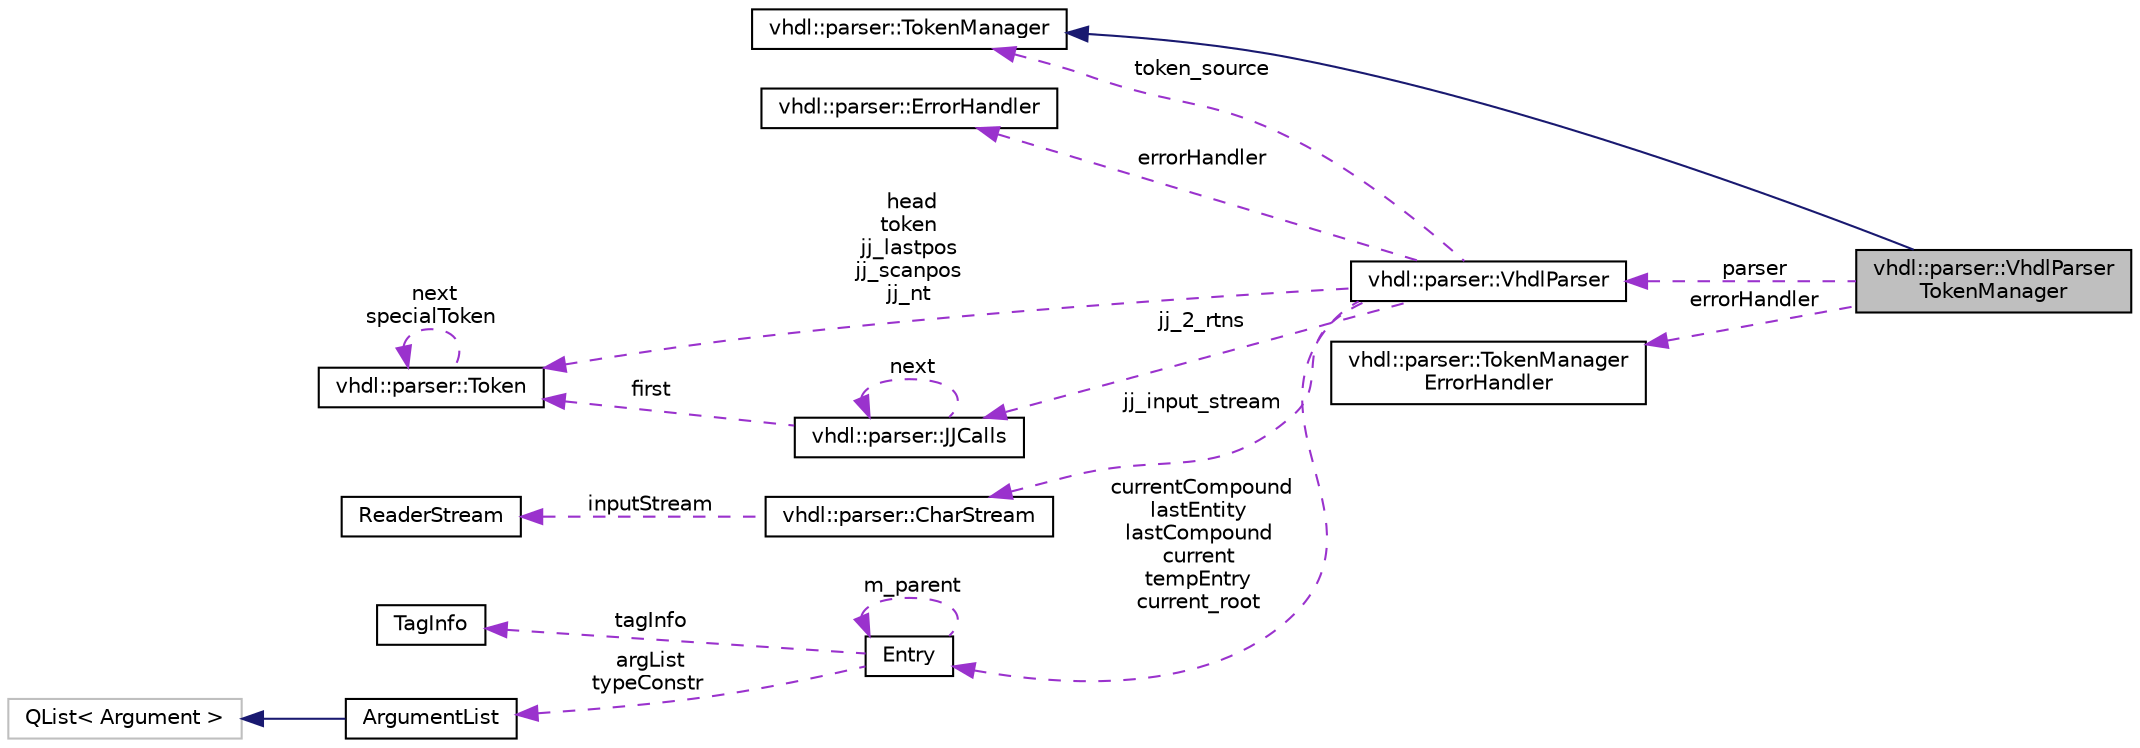 digraph "vhdl::parser::VhdlParserTokenManager"
{
 // INTERACTIVE_SVG=YES
  edge [fontname="Helvetica",fontsize="10",labelfontname="Helvetica",labelfontsize="10"];
  node [fontname="Helvetica",fontsize="10",shape=record];
  rankdir="LR";
  Node2 [label="vhdl::parser::VhdlParser\lTokenManager",height=0.2,width=0.4,color="black", fillcolor="grey75", style="filled", fontcolor="black"];
  Node3 -> Node2 [dir="back",color="midnightblue",fontsize="10",style="solid",fontname="Helvetica"];
  Node3 [label="vhdl::parser::TokenManager",height=0.2,width=0.4,color="black", fillcolor="white", style="filled",URL="$d3/d2c/classvhdl_1_1parser_1_1_token_manager.html",tooltip="An implementation for this interface is generated by JavaCCParser. "];
  Node4 -> Node2 [dir="back",color="darkorchid3",fontsize="10",style="dashed",label=" errorHandler" ,fontname="Helvetica"];
  Node4 [label="vhdl::parser::TokenManager\lErrorHandler",height=0.2,width=0.4,color="black", fillcolor="white", style="filled",URL="$d9/d04/classvhdl_1_1parser_1_1_token_manager_error_handler.html"];
  Node5 -> Node2 [dir="back",color="darkorchid3",fontsize="10",style="dashed",label=" parser" ,fontname="Helvetica"];
  Node5 [label="vhdl::parser::VhdlParser",height=0.2,width=0.4,color="black", fillcolor="white", style="filled",URL="$de/d32/classvhdl_1_1parser_1_1_vhdl_parser.html"];
  Node6 -> Node5 [dir="back",color="darkorchid3",fontsize="10",style="dashed",label=" errorHandler" ,fontname="Helvetica"];
  Node6 [label="vhdl::parser::ErrorHandler",height=0.2,width=0.4,color="black", fillcolor="white", style="filled",URL="$df/d0f/classvhdl_1_1parser_1_1_error_handler.html"];
  Node3 -> Node5 [dir="back",color="darkorchid3",fontsize="10",style="dashed",label=" token_source" ,fontname="Helvetica"];
  Node7 -> Node5 [dir="back",color="darkorchid3",fontsize="10",style="dashed",label=" jj_2_rtns" ,fontname="Helvetica"];
  Node7 [label="vhdl::parser::JJCalls",height=0.2,width=0.4,color="black", fillcolor="white", style="filled",URL="$d8/da3/structvhdl_1_1parser_1_1_j_j_calls.html"];
  Node7 -> Node7 [dir="back",color="darkorchid3",fontsize="10",style="dashed",label=" next" ,fontname="Helvetica"];
  Node8 -> Node7 [dir="back",color="darkorchid3",fontsize="10",style="dashed",label=" first" ,fontname="Helvetica"];
  Node8 [label="vhdl::parser::Token",height=0.2,width=0.4,color="black", fillcolor="white", style="filled",URL="$dc/de7/classvhdl_1_1parser_1_1_token.html",tooltip="Describes the input token stream. "];
  Node8 -> Node8 [dir="back",color="darkorchid3",fontsize="10",style="dashed",label=" next\nspecialToken" ,fontname="Helvetica"];
  Node9 -> Node5 [dir="back",color="darkorchid3",fontsize="10",style="dashed",label=" jj_input_stream" ,fontname="Helvetica"];
  Node9 [label="vhdl::parser::CharStream",height=0.2,width=0.4,color="black", fillcolor="white", style="filled",URL="$d2/d98/classvhdl_1_1parser_1_1_char_stream.html",tooltip="This class describes a character stream that maintains line and column number positions of the charac..."];
  Node10 -> Node9 [dir="back",color="darkorchid3",fontsize="10",style="dashed",label=" inputStream" ,fontname="Helvetica"];
  Node10 [label="ReaderStream",height=0.2,width=0.4,color="black", fillcolor="white", style="filled",URL="$d4/d89/class_reader_stream.html"];
  Node8 -> Node5 [dir="back",color="darkorchid3",fontsize="10",style="dashed",label=" head\ntoken\njj_lastpos\njj_scanpos\njj_nt" ,fontname="Helvetica"];
  Node11 -> Node5 [dir="back",color="darkorchid3",fontsize="10",style="dashed",label=" currentCompound\nlastEntity\nlastCompound\ncurrent\ntempEntry\ncurrent_root" ,fontname="Helvetica"];
  Node11 [label="Entry",height=0.2,width=0.4,color="black", fillcolor="white", style="filled",URL="$d4/dd7/class_entry.html",tooltip="Represents an unstructured piece of information, about an entity found in the sources. "];
  Node12 -> Node11 [dir="back",color="darkorchid3",fontsize="10",style="dashed",label=" tagInfo" ,fontname="Helvetica"];
  Node12 [label="TagInfo",height=0.2,width=0.4,color="black", fillcolor="white", style="filled",URL="$d3/dc3/struct_tag_info.html",tooltip="This struct is used to capture the tag file information for an Entry. "];
  Node13 -> Node11 [dir="back",color="darkorchid3",fontsize="10",style="dashed",label=" argList\ntypeConstr" ,fontname="Helvetica"];
  Node13 [label="ArgumentList",height=0.2,width=0.4,color="black", fillcolor="white", style="filled",URL="$d7/df8/class_argument_list.html",tooltip="This class represents an function or template argument list. "];
  Node14 -> Node13 [dir="back",color="midnightblue",fontsize="10",style="solid",fontname="Helvetica"];
  Node14 [label="QList\< Argument \>",height=0.2,width=0.4,color="grey75", fillcolor="white", style="filled"];
  Node11 -> Node11 [dir="back",color="darkorchid3",fontsize="10",style="dashed",label=" m_parent" ,fontname="Helvetica"];
}
